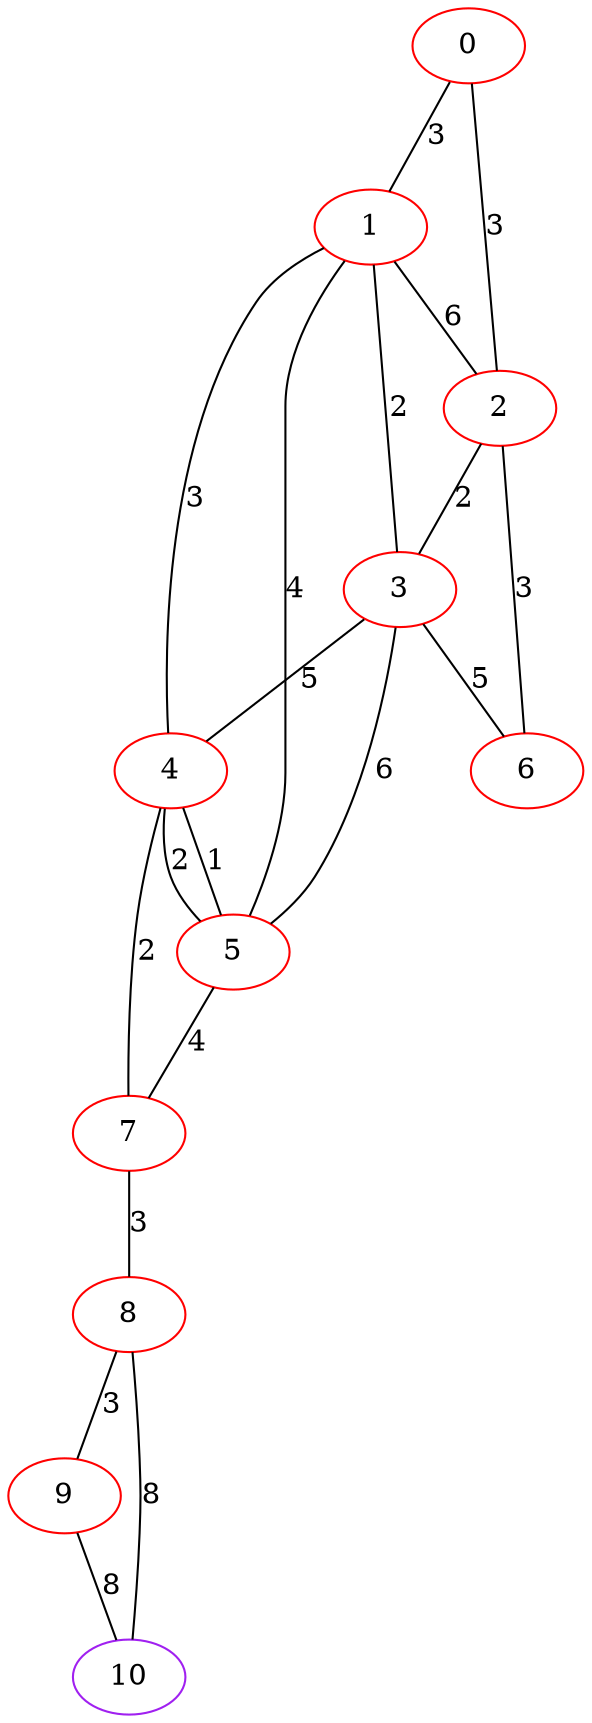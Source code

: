 graph "" {
0 [color=red, weight=1];
1 [color=red, weight=1];
2 [color=red, weight=1];
3 [color=red, weight=1];
4 [color=red, weight=1];
5 [color=red, weight=1];
6 [color=red, weight=1];
7 [color=red, weight=1];
8 [color=red, weight=1];
9 [color=red, weight=1];
10 [color=purple, weight=4];
0 -- 1  [key=0, label=3];
0 -- 2  [key=0, label=3];
1 -- 2  [key=0, label=6];
1 -- 3  [key=0, label=2];
1 -- 4  [key=0, label=3];
1 -- 5  [key=0, label=4];
2 -- 3  [key=0, label=2];
2 -- 6  [key=0, label=3];
3 -- 4  [key=0, label=5];
3 -- 5  [key=0, label=6];
3 -- 6  [key=0, label=5];
4 -- 5  [key=0, label=1];
4 -- 5  [key=1, label=2];
4 -- 7  [key=0, label=2];
5 -- 7  [key=0, label=4];
7 -- 8  [key=0, label=3];
8 -- 9  [key=0, label=3];
8 -- 10  [key=0, label=8];
9 -- 10  [key=0, label=8];
}
